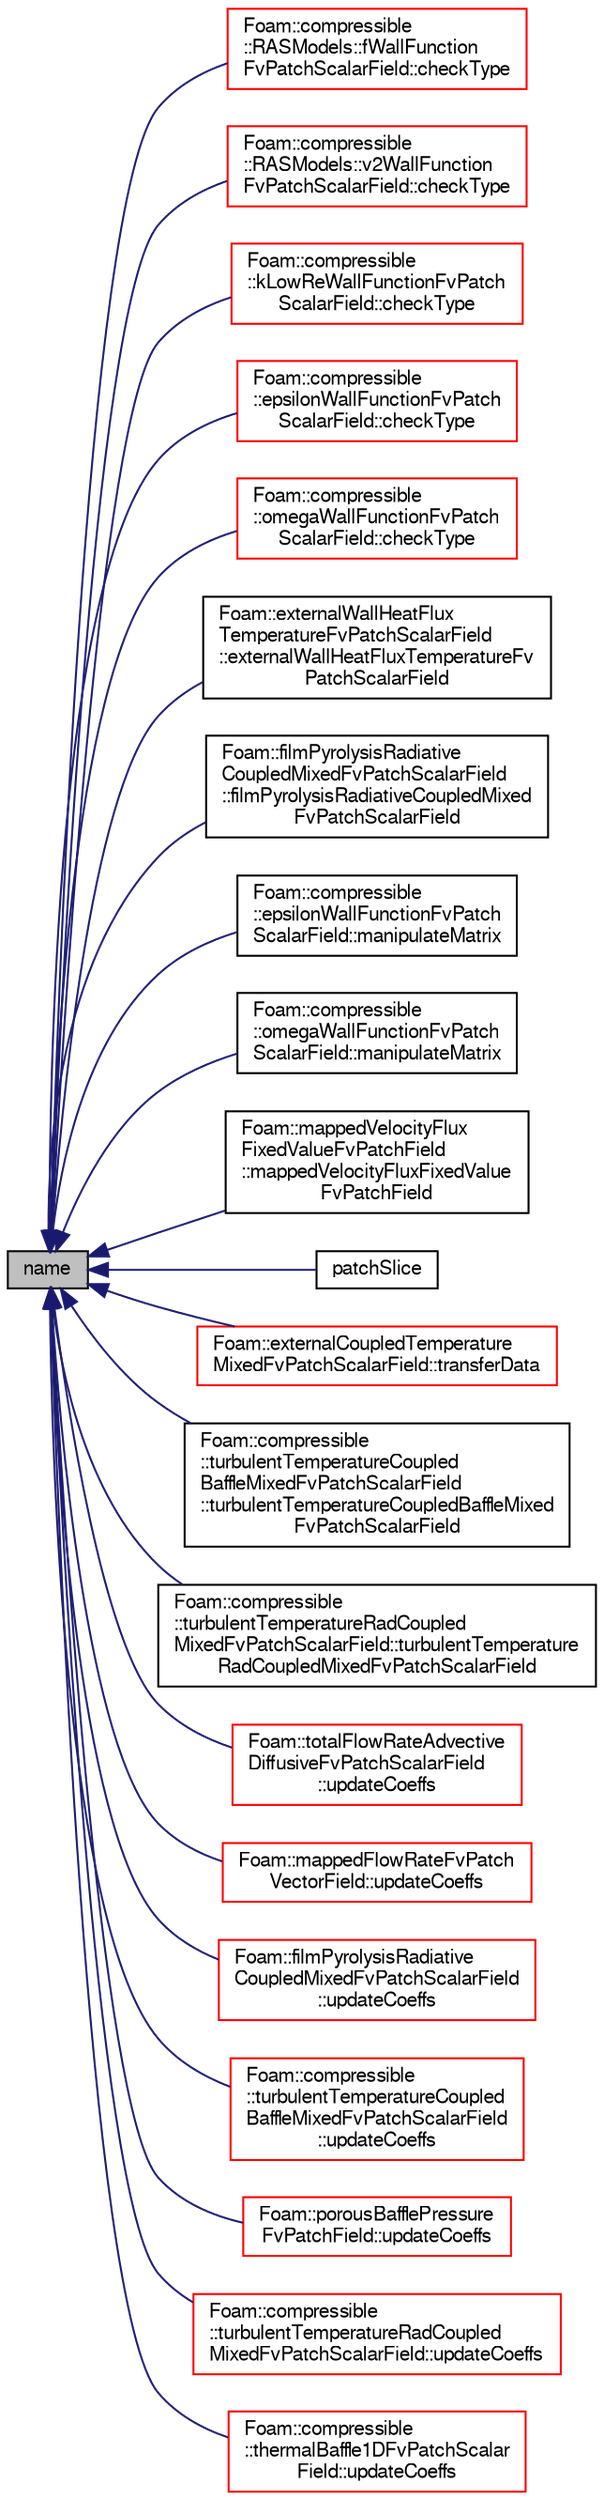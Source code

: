 digraph "name"
{
  bgcolor="transparent";
  edge [fontname="FreeSans",fontsize="10",labelfontname="FreeSans",labelfontsize="10"];
  node [fontname="FreeSans",fontsize="10",shape=record];
  rankdir="LR";
  Node245 [label="name",height=0.2,width=0.4,color="black", fillcolor="grey75", style="filled", fontcolor="black"];
  Node245 -> Node246 [dir="back",color="midnightblue",fontsize="10",style="solid",fontname="FreeSans"];
  Node246 [label="Foam::compressible\l::RASModels::fWallFunction\lFvPatchScalarField::checkType",height=0.2,width=0.4,color="red",URL="$a30686.html#ad72f1118ee25d5a9fcb73f4c5d8ea9d0",tooltip="Check the type of the patch. "];
  Node245 -> Node254 [dir="back",color="midnightblue",fontsize="10",style="solid",fontname="FreeSans"];
  Node254 [label="Foam::compressible\l::RASModels::v2WallFunction\lFvPatchScalarField::checkType",height=0.2,width=0.4,color="red",URL="$a30730.html#ad72f1118ee25d5a9fcb73f4c5d8ea9d0",tooltip="Check the type of the patch. "];
  Node245 -> Node262 [dir="back",color="midnightblue",fontsize="10",style="solid",fontname="FreeSans"];
  Node262 [label="Foam::compressible\l::kLowReWallFunctionFvPatch\lScalarField::checkType",height=0.2,width=0.4,color="red",URL="$a30690.html#ad72f1118ee25d5a9fcb73f4c5d8ea9d0",tooltip="Check the type of the patch. "];
  Node245 -> Node267 [dir="back",color="midnightblue",fontsize="10",style="solid",fontname="FreeSans"];
  Node267 [label="Foam::compressible\l::epsilonWallFunctionFvPatch\lScalarField::checkType",height=0.2,width=0.4,color="red",URL="$a30682.html#ad72f1118ee25d5a9fcb73f4c5d8ea9d0",tooltip="Check the type of the patch. "];
  Node245 -> Node281 [dir="back",color="midnightblue",fontsize="10",style="solid",fontname="FreeSans"];
  Node281 [label="Foam::compressible\l::omegaWallFunctionFvPatch\lScalarField::checkType",height=0.2,width=0.4,color="red",URL="$a30726.html#ad72f1118ee25d5a9fcb73f4c5d8ea9d0",tooltip="Check the type of the patch. "];
  Node245 -> Node295 [dir="back",color="midnightblue",fontsize="10",style="solid",fontname="FreeSans"];
  Node295 [label="Foam::externalWallHeatFlux\lTemperatureFvPatchScalarField\l::externalWallHeatFluxTemperatureFv\lPatchScalarField",height=0.2,width=0.4,color="black",URL="$a30782.html#ad95f243fff78b405bd905548ca43ba5f",tooltip="Construct from patch, internal field and dictionary. "];
  Node245 -> Node296 [dir="back",color="midnightblue",fontsize="10",style="solid",fontname="FreeSans"];
  Node296 [label="Foam::filmPyrolysisRadiative\lCoupledMixedFvPatchScalarField\l::filmPyrolysisRadiativeCoupledMixed\lFvPatchScalarField",height=0.2,width=0.4,color="black",URL="$a28982.html#ae673557ad99c16b355a4455174d3dd20",tooltip="Construct from patch, internal field and dictionary. "];
  Node245 -> Node297 [dir="back",color="midnightblue",fontsize="10",style="solid",fontname="FreeSans"];
  Node297 [label="Foam::compressible\l::epsilonWallFunctionFvPatch\lScalarField::manipulateMatrix",height=0.2,width=0.4,color="black",URL="$a30682.html#a45d1c9e9ccd460392d93923472aac76c",tooltip="Manipulate matrix with given weights. "];
  Node245 -> Node298 [dir="back",color="midnightblue",fontsize="10",style="solid",fontname="FreeSans"];
  Node298 [label="Foam::compressible\l::omegaWallFunctionFvPatch\lScalarField::manipulateMatrix",height=0.2,width=0.4,color="black",URL="$a30726.html#a45d1c9e9ccd460392d93923472aac76c",tooltip="Manipulate matrix with given weights. "];
  Node245 -> Node299 [dir="back",color="midnightblue",fontsize="10",style="solid",fontname="FreeSans"];
  Node299 [label="Foam::mappedVelocityFlux\lFixedValueFvPatchField\l::mappedVelocityFluxFixedValue\lFvPatchField",height=0.2,width=0.4,color="black",URL="$a22182.html#a361328a5ffc8edb319eb2a8b7cd90b98",tooltip="Construct by mapping given. "];
  Node245 -> Node300 [dir="back",color="midnightblue",fontsize="10",style="solid",fontname="FreeSans"];
  Node300 [label="patchSlice",height=0.2,width=0.4,color="black",URL="$a22870.html#abafaae120d11327175dacc1109283746",tooltip="Slice list to patch. "];
  Node245 -> Node301 [dir="back",color="midnightblue",fontsize="10",style="solid",fontname="FreeSans"];
  Node301 [label="Foam::externalCoupledTemperature\lMixedFvPatchScalarField::transferData",height=0.2,width=0.4,color="red",URL="$a30778.html#aaead10f96672ca2a1e5c291111cebf1e",tooltip="Transfer data for external source. "];
  Node245 -> Node305 [dir="back",color="midnightblue",fontsize="10",style="solid",fontname="FreeSans"];
  Node305 [label="Foam::compressible\l::turbulentTemperatureCoupled\lBaffleMixedFvPatchScalarField\l::turbulentTemperatureCoupledBaffleMixed\lFvPatchScalarField",height=0.2,width=0.4,color="black",URL="$a30802.html#a9faad4217dc1acc405851d2f387b4438",tooltip="Construct from patch, internal field and dictionary. "];
  Node245 -> Node306 [dir="back",color="midnightblue",fontsize="10",style="solid",fontname="FreeSans"];
  Node306 [label="Foam::compressible\l::turbulentTemperatureRadCoupled\lMixedFvPatchScalarField::turbulentTemperature\lRadCoupledMixedFvPatchScalarField",height=0.2,width=0.4,color="black",URL="$a30806.html#a9dd0ff375029b5f8a77ce8968c624482",tooltip="Construct from patch, internal field and dictionary. "];
  Node245 -> Node307 [dir="back",color="midnightblue",fontsize="10",style="solid",fontname="FreeSans"];
  Node307 [label="Foam::totalFlowRateAdvective\lDiffusiveFvPatchScalarField\l::updateCoeffs",height=0.2,width=0.4,color="red",URL="$a30794.html#a7e24eafac629d3733181cd942d4c902f",tooltip="Update the coefficients associated with the patch field. "];
  Node245 -> Node309 [dir="back",color="midnightblue",fontsize="10",style="solid",fontname="FreeSans"];
  Node309 [label="Foam::mappedFlowRateFvPatch\lVectorField::updateCoeffs",height=0.2,width=0.4,color="red",URL="$a22178.html#a7e24eafac629d3733181cd942d4c902f",tooltip="Update the coefficients associated with the patch field. "];
  Node245 -> Node311 [dir="back",color="midnightblue",fontsize="10",style="solid",fontname="FreeSans"];
  Node311 [label="Foam::filmPyrolysisRadiative\lCoupledMixedFvPatchScalarField\l::updateCoeffs",height=0.2,width=0.4,color="red",URL="$a28982.html#a7e24eafac629d3733181cd942d4c902f",tooltip="Update the coefficients associated with the patch field. "];
  Node245 -> Node313 [dir="back",color="midnightblue",fontsize="10",style="solid",fontname="FreeSans"];
  Node313 [label="Foam::compressible\l::turbulentTemperatureCoupled\lBaffleMixedFvPatchScalarField\l::updateCoeffs",height=0.2,width=0.4,color="red",URL="$a30802.html#a7e24eafac629d3733181cd942d4c902f",tooltip="Update the coefficients associated with the patch field. "];
  Node245 -> Node315 [dir="back",color="midnightblue",fontsize="10",style="solid",fontname="FreeSans"];
  Node315 [label="Foam::porousBafflePressure\lFvPatchField::updateCoeffs",height=0.2,width=0.4,color="red",URL="$a30826.html#a7e24eafac629d3733181cd942d4c902f",tooltip="Update the coefficients associated with the patch field. "];
  Node245 -> Node317 [dir="back",color="midnightblue",fontsize="10",style="solid",fontname="FreeSans"];
  Node317 [label="Foam::compressible\l::turbulentTemperatureRadCoupled\lMixedFvPatchScalarField::updateCoeffs",height=0.2,width=0.4,color="red",URL="$a30806.html#a7e24eafac629d3733181cd942d4c902f",tooltip="Update the coefficients associated with the patch field. "];
  Node245 -> Node321 [dir="back",color="midnightblue",fontsize="10",style="solid",fontname="FreeSans"];
  Node321 [label="Foam::compressible\l::thermalBaffle1DFvPatchScalar\lField::updateCoeffs",height=0.2,width=0.4,color="red",URL="$a30790.html#a7e24eafac629d3733181cd942d4c902f",tooltip="Update the coefficients associated with the patch field. "];
}
